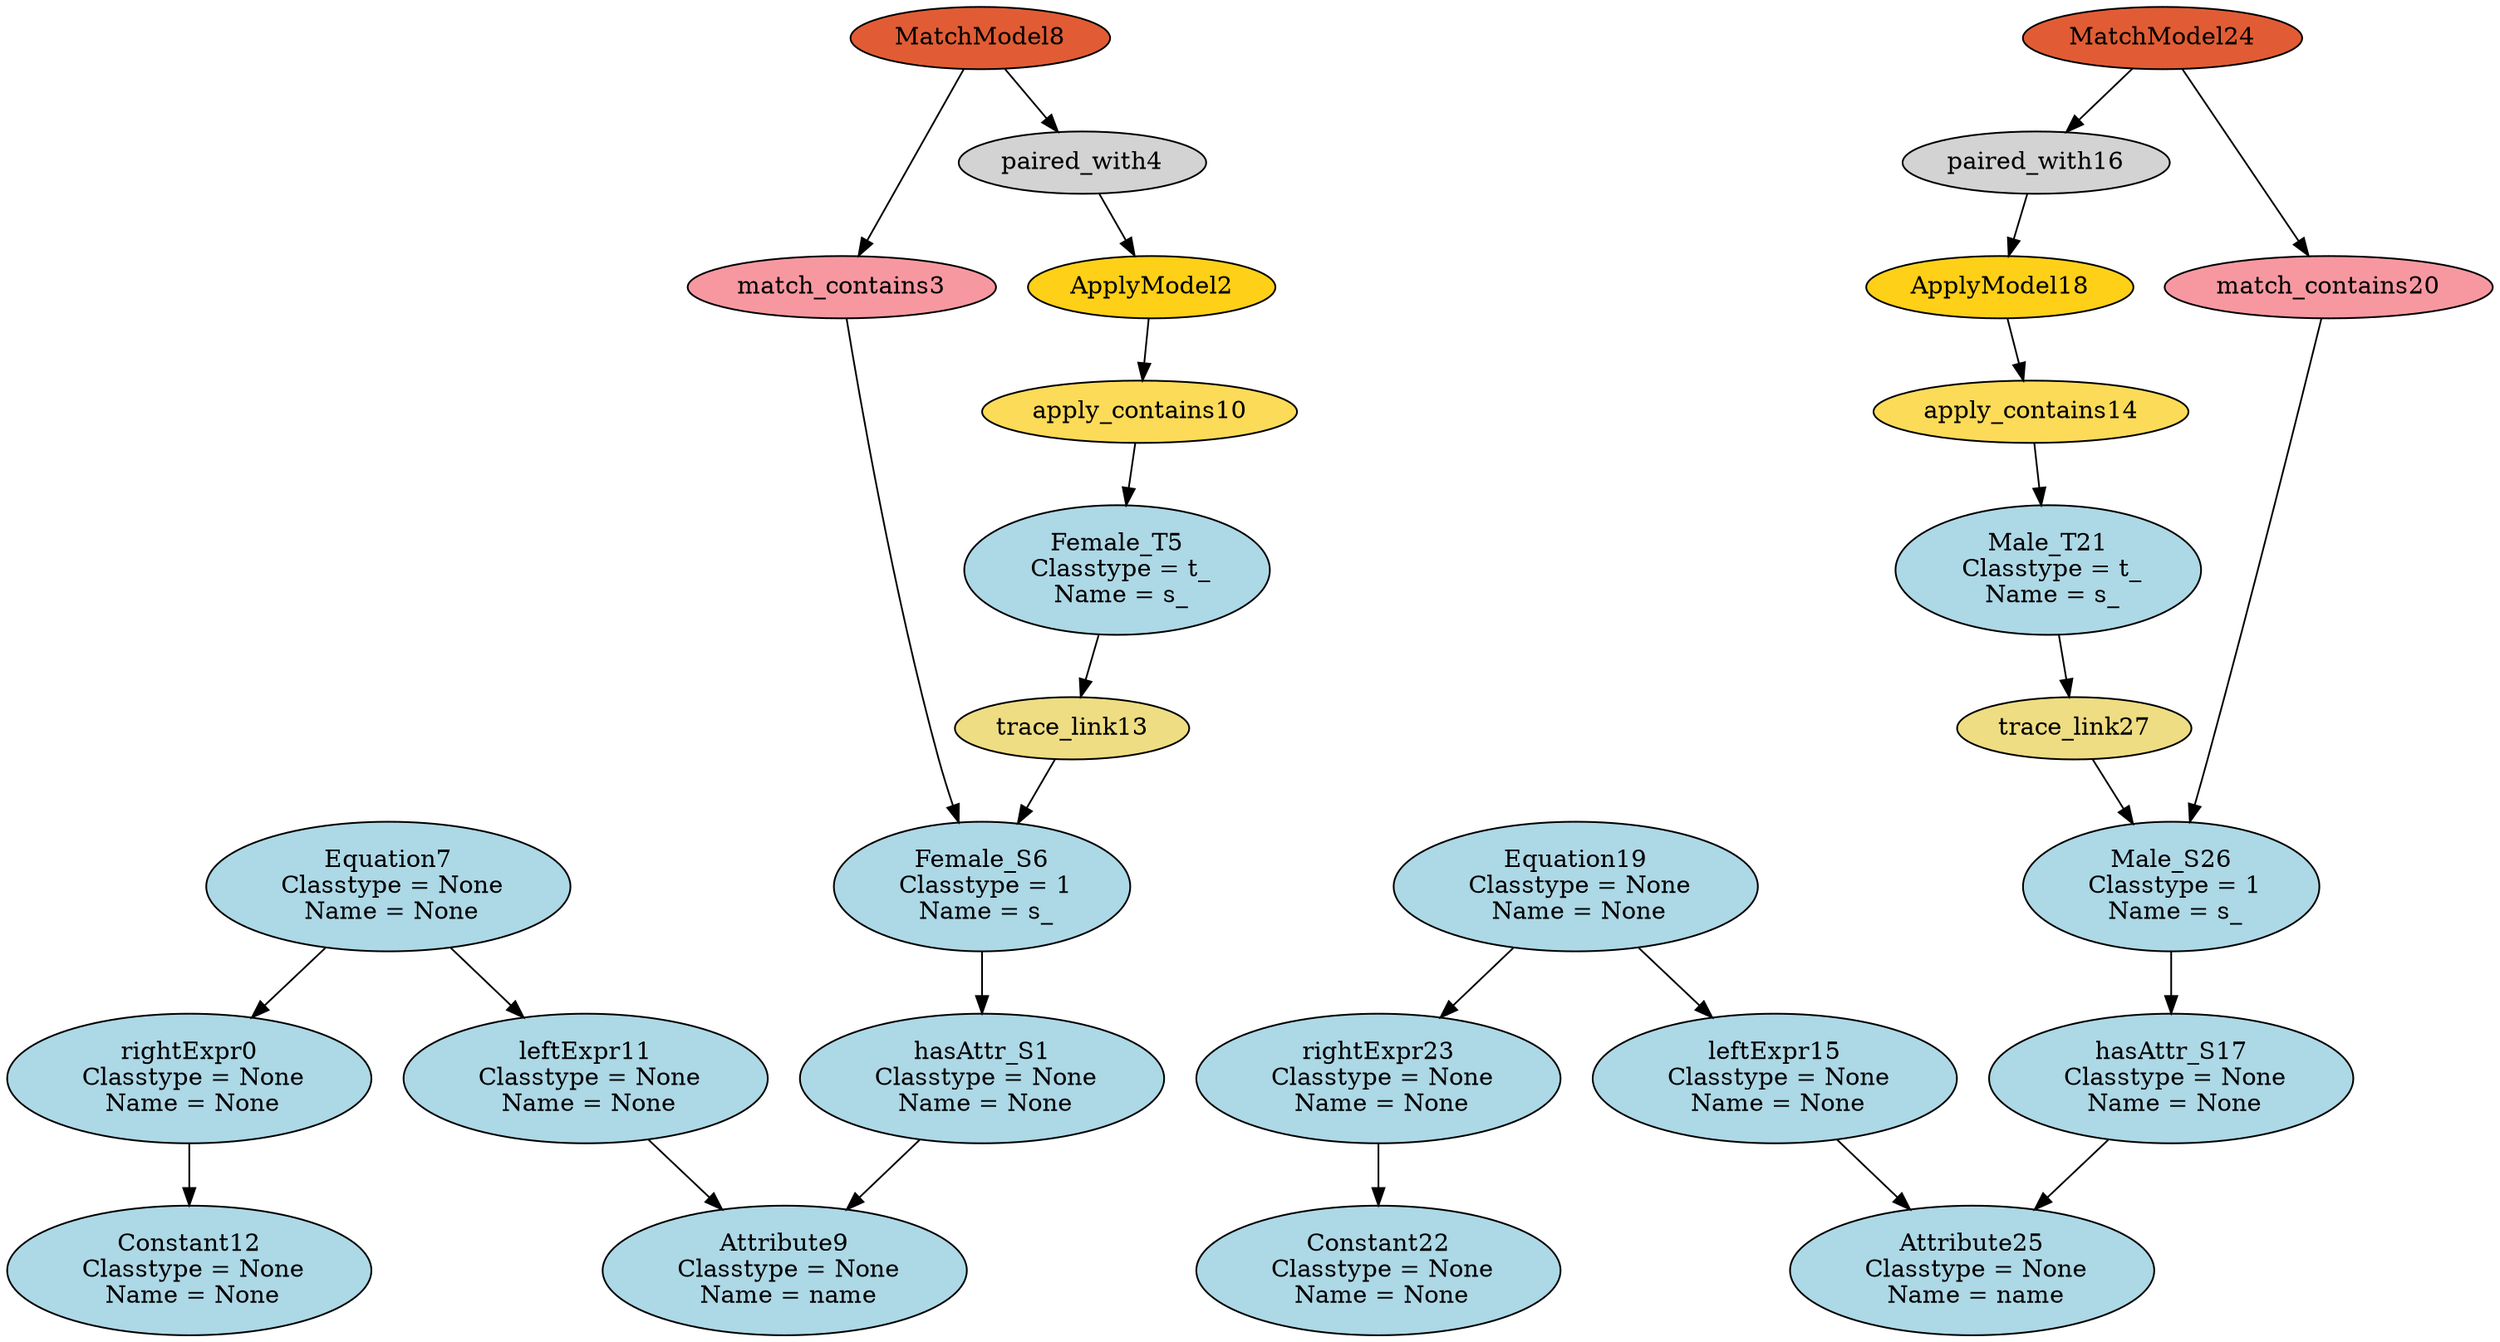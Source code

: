 digraph HEmptyPathCondition_HF2F_HM2M {
"rightExpr0\n Classtype = None\n Name = None" [style=filled, fillcolor=lightblue];
"hasAttr_S1\n Classtype = None\n Name = None" [style=filled, fillcolor=lightblue];
ApplyModel2 [style=filled, fillcolor="#FED017"];
match_contains3 [style=filled, fillcolor="#F798A1"];
paired_with4 [style=filled, fillcolor=lightgray];
"Female_T5\n Classtype = t_\n Name = s_" [style=filled, fillcolor=lightblue];
"Female_S6\n Classtype = 1\n Name = s_" [style=filled, fillcolor=lightblue];
"Equation7\n Classtype = None\n Name = None" [style=filled, fillcolor=lightblue];
MatchModel8 [style=filled, fillcolor="#E15C34"];
"Attribute9\n Classtype = None\n Name = name" [style=filled, fillcolor=lightblue];
apply_contains10 [style=filled, fillcolor="#FCDB58"];
"leftExpr11\n Classtype = None\n Name = None" [style=filled, fillcolor=lightblue];
"Constant12\n Classtype = None\n Name = None" [style=filled, fillcolor=lightblue];
trace_link13 [style=filled, fillcolor=lightgoldenrod];
apply_contains14 [style=filled, fillcolor="#FCDB58"];
"leftExpr15\n Classtype = None\n Name = None" [style=filled, fillcolor=lightblue];
paired_with16 [style=filled, fillcolor=lightgray];
"hasAttr_S17\n Classtype = None\n Name = None" [style=filled, fillcolor=lightblue];
ApplyModel18 [style=filled, fillcolor="#FED017"];
"Equation19\n Classtype = None\n Name = None" [style=filled, fillcolor=lightblue];
match_contains20 [style=filled, fillcolor="#F798A1"];
"Male_T21\n Classtype = t_\n Name = s_" [style=filled, fillcolor=lightblue];
"Constant22\n Classtype = None\n Name = None" [style=filled, fillcolor=lightblue];
"rightExpr23\n Classtype = None\n Name = None" [style=filled, fillcolor=lightblue];
MatchModel24 [style=filled, fillcolor="#E15C34"];
"Attribute25\n Classtype = None\n Name = name" [style=filled, fillcolor=lightblue];
"Male_S26\n Classtype = 1\n Name = s_" [style=filled, fillcolor=lightblue];
trace_link27 [style=filled, fillcolor=lightgoldenrod];
"Equation7\n Classtype = None\n Name = None" -> "rightExpr0\n Classtype = None\n Name = None";
"rightExpr0\n Classtype = None\n Name = None" -> "Constant12\n Classtype = None\n Name = None";
"Female_S6\n Classtype = 1\n Name = s_" -> "hasAttr_S1\n Classtype = None\n Name = None";
"hasAttr_S1\n Classtype = None\n Name = None" -> "Attribute9\n Classtype = None\n Name = name";
paired_with4 -> ApplyModel2;
ApplyModel2 -> apply_contains10;
MatchModel8 -> match_contains3;
match_contains3 -> "Female_S6\n Classtype = 1\n Name = s_";
MatchModel8 -> paired_with4;
apply_contains10 -> "Female_T5\n Classtype = t_\n Name = s_";
"Equation7\n Classtype = None\n Name = None" -> "leftExpr11\n Classtype = None\n Name = None";
"leftExpr11\n Classtype = None\n Name = None" -> "Attribute9\n Classtype = None\n Name = name";
trace_link13 -> "Female_S6\n Classtype = 1\n Name = s_";
"Female_T5\n Classtype = t_\n Name = s_" -> trace_link13;
ApplyModel18 -> apply_contains14;
apply_contains14 -> "Male_T21\n Classtype = t_\n Name = s_";
"Equation19\n Classtype = None\n Name = None" -> "leftExpr15\n Classtype = None\n Name = None";
"leftExpr15\n Classtype = None\n Name = None" -> "Attribute25\n Classtype = None\n Name = name";
MatchModel24 -> paired_with16;
paired_with16 -> ApplyModel18;
"Male_S26\n Classtype = 1\n Name = s_" -> "hasAttr_S17\n Classtype = None\n Name = None";
"hasAttr_S17\n Classtype = None\n Name = None" -> "Attribute25\n Classtype = None\n Name = name";
"Equation19\n Classtype = None\n Name = None" -> "rightExpr23\n Classtype = None\n Name = None";
MatchModel24 -> match_contains20;
match_contains20 -> "Male_S26\n Classtype = 1\n Name = s_";
"rightExpr23\n Classtype = None\n Name = None" -> "Constant22\n Classtype = None\n Name = None";
trace_link27 -> "Male_S26\n Classtype = 1\n Name = s_";
"Male_T21\n Classtype = t_\n Name = s_" -> trace_link27;
}
